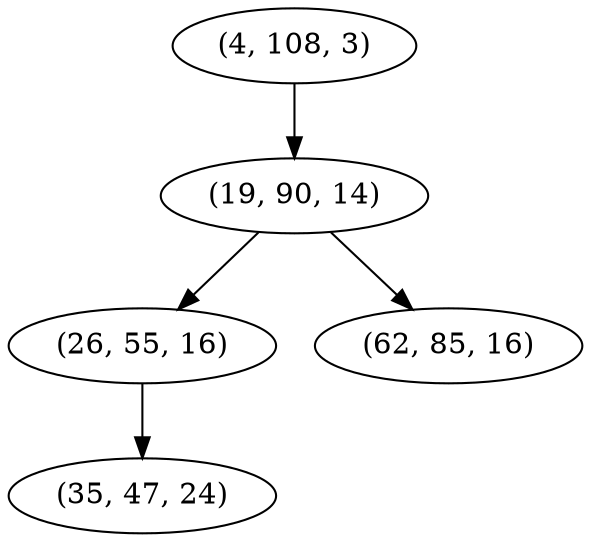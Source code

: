 digraph tree {
    "(4, 108, 3)";
    "(19, 90, 14)";
    "(26, 55, 16)";
    "(35, 47, 24)";
    "(62, 85, 16)";
    "(4, 108, 3)" -> "(19, 90, 14)";
    "(19, 90, 14)" -> "(26, 55, 16)";
    "(19, 90, 14)" -> "(62, 85, 16)";
    "(26, 55, 16)" -> "(35, 47, 24)";
}
